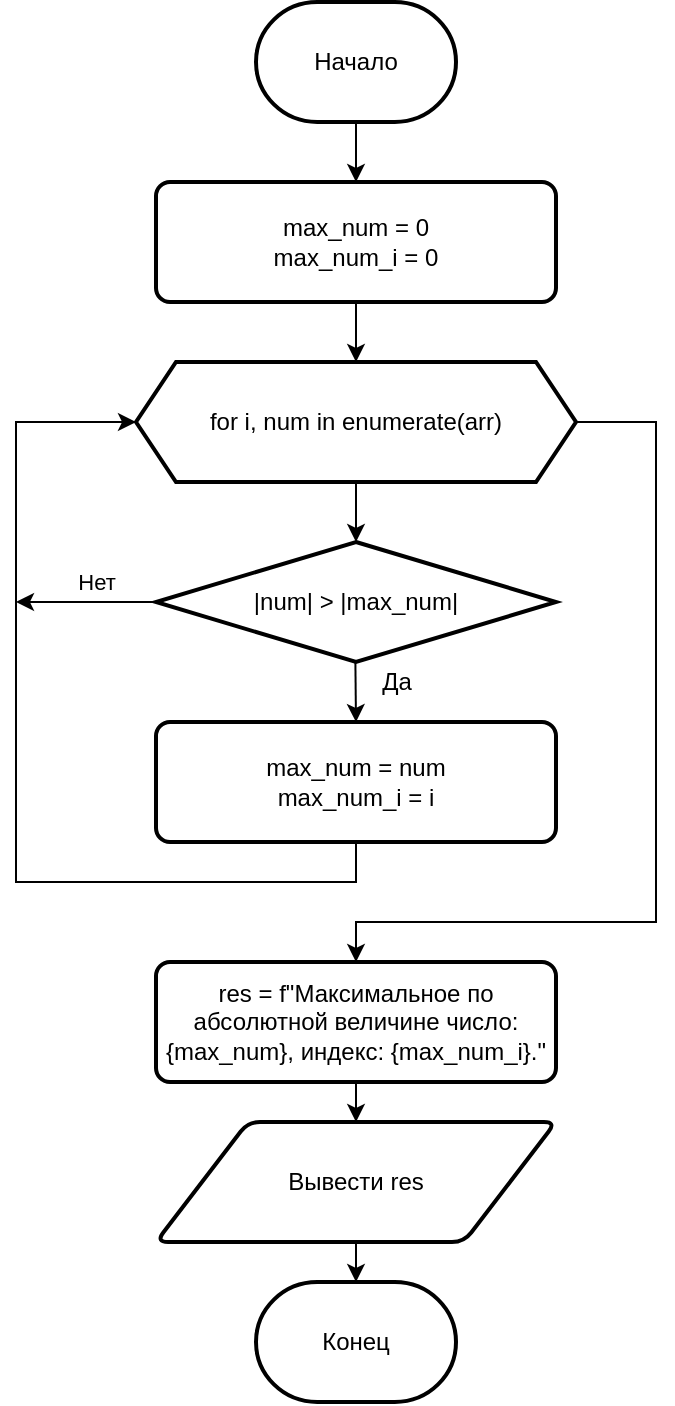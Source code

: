<mxfile version="22.1.11" type="device">
  <diagram id="C5RBs43oDa-KdzZeNtuy" name="Page-1">
    <mxGraphModel dx="1434" dy="1953" grid="1" gridSize="10" guides="1" tooltips="1" connect="1" arrows="1" fold="1" page="1" pageScale="1" pageWidth="827" pageHeight="1169" math="0" shadow="0">
      <root>
        <mxCell id="WIyWlLk6GJQsqaUBKTNV-0" />
        <mxCell id="WIyWlLk6GJQsqaUBKTNV-1" parent="WIyWlLk6GJQsqaUBKTNV-0" />
        <mxCell id="o1KFUSoeTvBDRn-8kvO2-1" value="" style="edgeStyle=orthogonalEdgeStyle;rounded=0;orthogonalLoop=1;jettySize=auto;html=1;" parent="WIyWlLk6GJQsqaUBKTNV-1" source="S7_N-UKr1pL8a_zZHFVc-5" target="o1KFUSoeTvBDRn-8kvO2-0" edge="1">
          <mxGeometry relative="1" as="geometry" />
        </mxCell>
        <mxCell id="S7_N-UKr1pL8a_zZHFVc-5" value="Начало" style="strokeWidth=2;html=1;shape=mxgraph.flowchart.terminator;whiteSpace=wrap;" parent="WIyWlLk6GJQsqaUBKTNV-1" vertex="1">
          <mxGeometry x="360" y="-70" width="100" height="60" as="geometry" />
        </mxCell>
        <mxCell id="S7_N-UKr1pL8a_zZHFVc-6" value="Конец" style="strokeWidth=2;html=1;shape=mxgraph.flowchart.terminator;whiteSpace=wrap;" parent="WIyWlLk6GJQsqaUBKTNV-1" vertex="1">
          <mxGeometry x="360" y="570" width="100" height="60" as="geometry" />
        </mxCell>
        <mxCell id="tAWyhYt2iqQ36pVHwljJ-29" value="" style="edgeStyle=orthogonalEdgeStyle;rounded=0;orthogonalLoop=1;jettySize=auto;html=1;fontFamily=Helvetica;fontSize=12;fontColor=default;" parent="WIyWlLk6GJQsqaUBKTNV-1" source="tAWyhYt2iqQ36pVHwljJ-28" target="S7_N-UKr1pL8a_zZHFVc-6" edge="1">
          <mxGeometry relative="1" as="geometry" />
        </mxCell>
        <mxCell id="tAWyhYt2iqQ36pVHwljJ-28" value="&lt;div&gt;Вывести&amp;nbsp;res&lt;/div&gt;" style="shape=parallelogram;html=1;strokeWidth=2;perimeter=parallelogramPerimeter;whiteSpace=wrap;rounded=1;arcSize=12;size=0.23;" parent="WIyWlLk6GJQsqaUBKTNV-1" vertex="1">
          <mxGeometry x="310" y="490" width="200" height="60" as="geometry" />
        </mxCell>
        <mxCell id="o1KFUSoeTvBDRn-8kvO2-2" value="" style="edgeStyle=orthogonalEdgeStyle;rounded=0;orthogonalLoop=1;jettySize=auto;html=1;entryX=0.5;entryY=0;entryDx=0;entryDy=0;" parent="WIyWlLk6GJQsqaUBKTNV-1" source="o1KFUSoeTvBDRn-8kvO2-0" target="o1KFUSoeTvBDRn-8kvO2-9" edge="1">
          <mxGeometry relative="1" as="geometry">
            <mxPoint x="410" y="130" as="targetPoint" />
          </mxGeometry>
        </mxCell>
        <mxCell id="o1KFUSoeTvBDRn-8kvO2-0" value="&lt;div&gt;max_num = 0&lt;/div&gt;&lt;div&gt;max_num_i = 0&lt;span style=&quot;&quot;&gt;&lt;/span&gt;&lt;/div&gt;" style="rounded=1;whiteSpace=wrap;html=1;absoluteArcSize=1;arcSize=14;strokeWidth=2;strokeColor=default;align=center;verticalAlign=middle;fillColor=default;" parent="WIyWlLk6GJQsqaUBKTNV-1" vertex="1">
          <mxGeometry x="310" y="20" width="200" height="60" as="geometry" />
        </mxCell>
        <mxCell id="o1KFUSoeTvBDRn-8kvO2-11" value="" style="edgeStyle=orthogonalEdgeStyle;rounded=0;orthogonalLoop=1;jettySize=auto;html=1;" parent="WIyWlLk6GJQsqaUBKTNV-1" source="o1KFUSoeTvBDRn-8kvO2-9" target="o1KFUSoeTvBDRn-8kvO2-10" edge="1">
          <mxGeometry relative="1" as="geometry" />
        </mxCell>
        <mxCell id="o1KFUSoeTvBDRn-8kvO2-21" style="edgeStyle=orthogonalEdgeStyle;rounded=0;orthogonalLoop=1;jettySize=auto;html=1;entryX=0.5;entryY=0;entryDx=0;entryDy=0;" parent="WIyWlLk6GJQsqaUBKTNV-1" source="o1KFUSoeTvBDRn-8kvO2-9" target="witjMb-7Z4UjtDUjW97j-2" edge="1">
          <mxGeometry relative="1" as="geometry">
            <mxPoint x="580" y="390" as="targetPoint" />
            <Array as="points">
              <mxPoint x="560" y="140" />
              <mxPoint x="560" y="390" />
              <mxPoint x="410" y="390" />
            </Array>
          </mxGeometry>
        </mxCell>
        <mxCell id="o1KFUSoeTvBDRn-8kvO2-9" value="for i, num in enumerate(arr)" style="shape=hexagon;perimeter=hexagonPerimeter2;whiteSpace=wrap;html=1;fixedSize=1;rounded=0;arcSize=14;strokeWidth=2;" parent="WIyWlLk6GJQsqaUBKTNV-1" vertex="1">
          <mxGeometry x="300" y="110" width="220" height="60" as="geometry" />
        </mxCell>
        <mxCell id="o1KFUSoeTvBDRn-8kvO2-19" style="edgeStyle=orthogonalEdgeStyle;rounded=0;orthogonalLoop=1;jettySize=auto;html=1;strokeColor=default;" parent="WIyWlLk6GJQsqaUBKTNV-1" source="o1KFUSoeTvBDRn-8kvO2-10" edge="1">
          <mxGeometry relative="1" as="geometry">
            <mxPoint x="240" y="230" as="targetPoint" />
          </mxGeometry>
        </mxCell>
        <mxCell id="o1KFUSoeTvBDRn-8kvO2-20" value="Нет" style="edgeLabel;html=1;align=center;verticalAlign=middle;resizable=0;points=[];" parent="o1KFUSoeTvBDRn-8kvO2-19" vertex="1" connectable="0">
          <mxGeometry x="-0.296" y="-3" relative="1" as="geometry">
            <mxPoint x="-5" y="-7" as="offset" />
          </mxGeometry>
        </mxCell>
        <mxCell id="o1KFUSoeTvBDRn-8kvO2-10" value="|num| &amp;gt; |max_num|" style="strokeWidth=2;html=1;shape=mxgraph.flowchart.decision;whiteSpace=wrap;" parent="WIyWlLk6GJQsqaUBKTNV-1" vertex="1">
          <mxGeometry x="310" y="200" width="200" height="60" as="geometry" />
        </mxCell>
        <mxCell id="o1KFUSoeTvBDRn-8kvO2-12" value="&lt;div&gt;max_num = num&lt;/div&gt;&lt;div&gt;max_num_i = i&lt;span style=&quot;&quot;&gt;&lt;/span&gt;&lt;/div&gt;" style="rounded=1;whiteSpace=wrap;html=1;absoluteArcSize=1;arcSize=14;strokeWidth=2;strokeColor=default;align=center;verticalAlign=middle;fillColor=default;" parent="WIyWlLk6GJQsqaUBKTNV-1" vertex="1">
          <mxGeometry x="310" y="290" width="200" height="60" as="geometry" />
        </mxCell>
        <mxCell id="o1KFUSoeTvBDRn-8kvO2-14" style="edgeStyle=orthogonalEdgeStyle;rounded=0;orthogonalLoop=1;jettySize=auto;html=1;fontFamily=Helvetica;fontSize=12;fontColor=default;entryX=0;entryY=0.5;entryDx=0;entryDy=0;" parent="WIyWlLk6GJQsqaUBKTNV-1" target="o1KFUSoeTvBDRn-8kvO2-9" edge="1">
          <mxGeometry relative="1" as="geometry">
            <mxPoint x="410" y="184" as="targetPoint" />
            <Array as="points">
              <mxPoint x="410" y="370" />
              <mxPoint x="240" y="370" />
              <mxPoint x="240" y="140" />
            </Array>
            <mxPoint x="410" y="350" as="sourcePoint" />
          </mxGeometry>
        </mxCell>
        <mxCell id="o1KFUSoeTvBDRn-8kvO2-17" value="Да" style="edgeStyle=orthogonalEdgeStyle;rounded=0;orthogonalLoop=1;jettySize=auto;html=1;fontFamily=Helvetica;fontSize=12;fontColor=default;entryX=0.5;entryY=0;entryDx=0;entryDy=0;" parent="WIyWlLk6GJQsqaUBKTNV-1" target="o1KFUSoeTvBDRn-8kvO2-12" edge="1">
          <mxGeometry x="-0.319" y="20" relative="1" as="geometry">
            <mxPoint as="offset" />
            <mxPoint x="409.69" y="260" as="sourcePoint" />
            <mxPoint x="409.69" y="280" as="targetPoint" />
          </mxGeometry>
        </mxCell>
        <mxCell id="witjMb-7Z4UjtDUjW97j-3" value="" style="edgeStyle=orthogonalEdgeStyle;rounded=0;orthogonalLoop=1;jettySize=auto;html=1;" edge="1" parent="WIyWlLk6GJQsqaUBKTNV-1" source="witjMb-7Z4UjtDUjW97j-2" target="tAWyhYt2iqQ36pVHwljJ-28">
          <mxGeometry relative="1" as="geometry" />
        </mxCell>
        <mxCell id="witjMb-7Z4UjtDUjW97j-2" value="res = f&quot;Максимальное по абсолютной величине число: {max_num}, индекс: {max_num_i}.&quot;" style="rounded=1;whiteSpace=wrap;html=1;absoluteArcSize=1;arcSize=14;strokeWidth=2;strokeColor=default;align=center;verticalAlign=middle;fillColor=default;" vertex="1" parent="WIyWlLk6GJQsqaUBKTNV-1">
          <mxGeometry x="310" y="410" width="200" height="60" as="geometry" />
        </mxCell>
      </root>
    </mxGraphModel>
  </diagram>
</mxfile>
